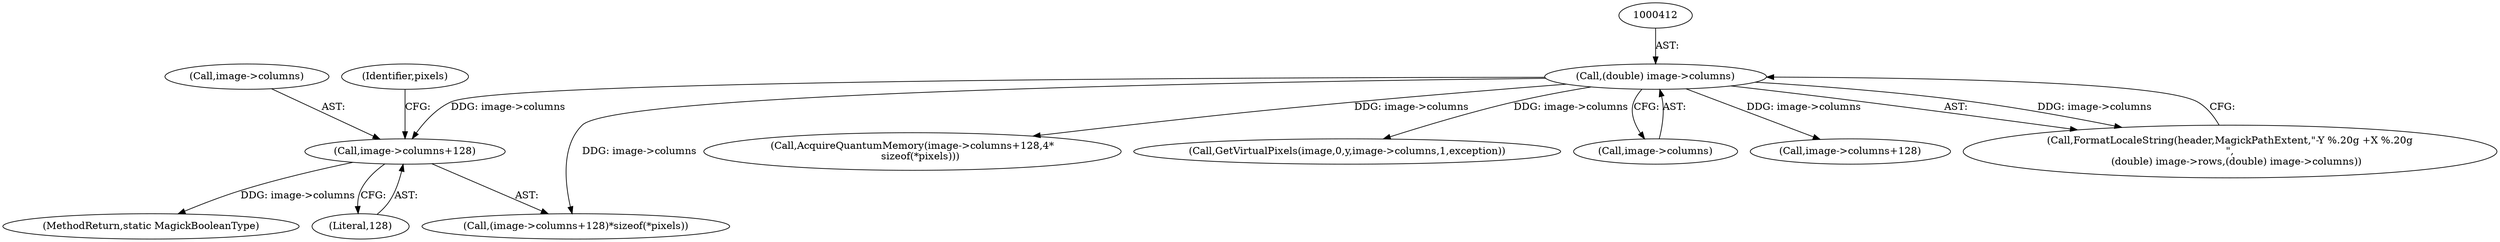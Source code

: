 digraph "0_ImageMagick_14e606db148d6ebcaae20f1e1d6d71903ca4a556@pointer" {
"1000458" [label="(Call,image->columns+128)"];
"1000411" [label="(Call,(double) image->columns)"];
"1000891" [label="(MethodReturn,static MagickBooleanType)"];
"1000458" [label="(Call,image->columns+128)"];
"1000430" [label="(Call,AcquireQuantumMemory(image->columns+128,4*\n     sizeof(*pixels)))"];
"1000411" [label="(Call,(double) image->columns)"];
"1000482" [label="(Call,GetVirtualPixels(image,0,y,image->columns,1,exception))"];
"1000459" [label="(Call,image->columns)"];
"1000413" [label="(Call,image->columns)"];
"1000431" [label="(Call,image->columns+128)"];
"1000402" [label="(Call,FormatLocaleString(header,MagickPathExtent,\"-Y %.20g +X %.20g\n\",\n    (double) image->rows,(double) image->columns))"];
"1000465" [label="(Identifier,pixels)"];
"1000462" [label="(Literal,128)"];
"1000457" [label="(Call,(image->columns+128)*sizeof(*pixels))"];
"1000458" -> "1000457"  [label="AST: "];
"1000458" -> "1000462"  [label="CFG: "];
"1000459" -> "1000458"  [label="AST: "];
"1000462" -> "1000458"  [label="AST: "];
"1000465" -> "1000458"  [label="CFG: "];
"1000458" -> "1000891"  [label="DDG: image->columns"];
"1000411" -> "1000458"  [label="DDG: image->columns"];
"1000411" -> "1000402"  [label="AST: "];
"1000411" -> "1000413"  [label="CFG: "];
"1000412" -> "1000411"  [label="AST: "];
"1000413" -> "1000411"  [label="AST: "];
"1000402" -> "1000411"  [label="CFG: "];
"1000411" -> "1000402"  [label="DDG: image->columns"];
"1000411" -> "1000430"  [label="DDG: image->columns"];
"1000411" -> "1000431"  [label="DDG: image->columns"];
"1000411" -> "1000457"  [label="DDG: image->columns"];
"1000411" -> "1000482"  [label="DDG: image->columns"];
}
